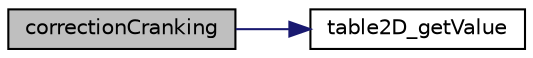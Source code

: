 digraph "correctionCranking"
{
 // LATEX_PDF_SIZE
  edge [fontname="Helvetica",fontsize="10",labelfontname="Helvetica",labelfontsize="10"];
  node [fontname="Helvetica",fontsize="10",shape=record];
  rankdir="LR";
  Node16 [label="correctionCranking",height=0.2,width=0.4,color="black", fillcolor="grey75", style="filled", fontcolor="black",tooltip=" "];
  Node16 -> Node17 [color="midnightblue",fontsize="10",style="solid",fontname="Helvetica"];
  Node17 [label="table2D_getValue",height=0.2,width=0.4,color="black", fillcolor="white", style="filled",URL="$table_8h.html#a462f96f099a0c20647d0a29e96e2e80c",tooltip=" "];
}
